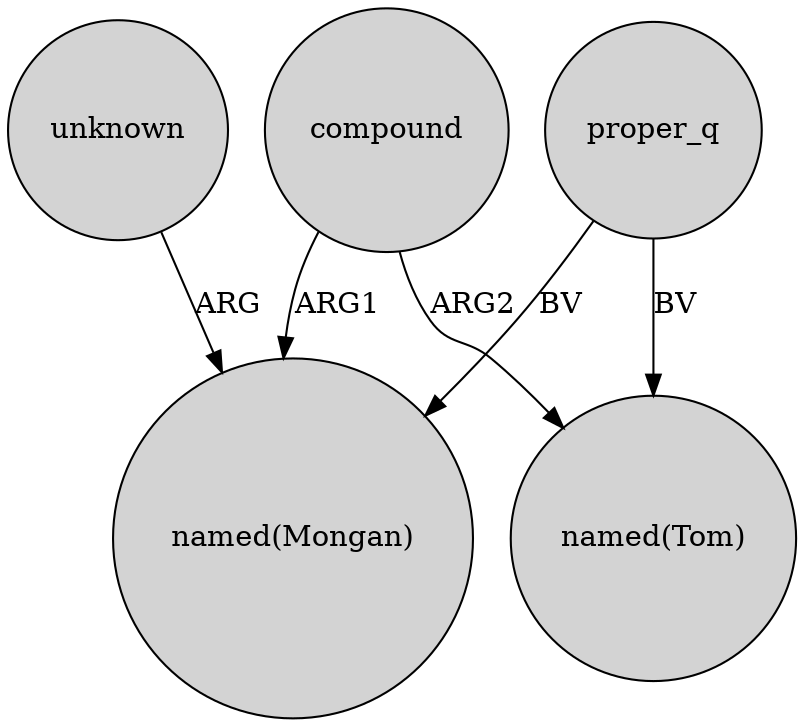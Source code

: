 digraph {
	node [shape=circle style=filled]
	proper_q -> "named(Tom)" [label=BV]
	unknown -> "named(Mongan)" [label=ARG]
	proper_q -> "named(Mongan)" [label=BV]
	compound -> "named(Tom)" [label=ARG2]
	compound -> "named(Mongan)" [label=ARG1]
}
